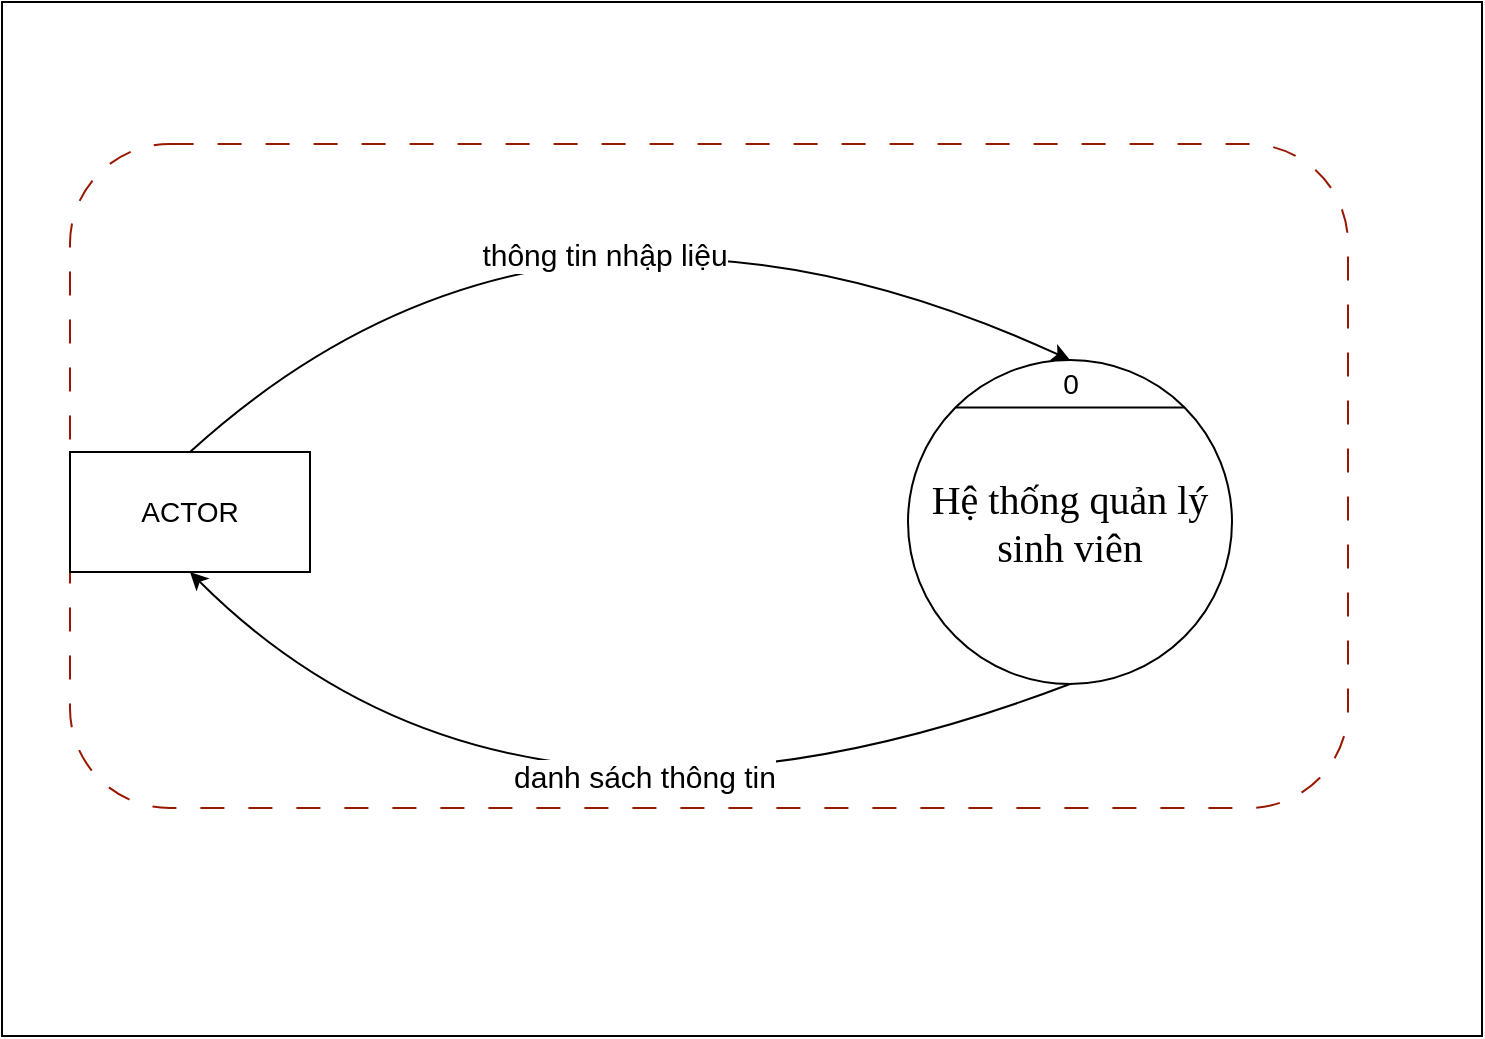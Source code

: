 <mxfile>
    <diagram id="j-uJXnGUIdLNTWB56Ykf" name="Page-1">
        <mxGraphModel dx="1018" dy="690" grid="0" gridSize="10" guides="1" tooltips="1" connect="1" arrows="1" fold="1" page="1" pageScale="1" pageWidth="850" pageHeight="1400" math="0" shadow="0">
            <root>
                <mxCell id="0"/>
                <mxCell id="1" parent="0"/>
                <mxCell id="29" value="" style="rounded=1;whiteSpace=wrap;html=1;fontSize=14;verticalAlign=bottom;strokeColor=#991700;dashed=1;dashPattern=12 12;" parent="1" vertex="1">
                    <mxGeometry x="110" y="251" width="639" height="332" as="geometry"/>
                </mxCell>
                <mxCell id="8" value="" style="group;fontStyle=0" parent="1" vertex="1" connectable="0">
                    <mxGeometry x="529" y="359" width="233" height="301" as="geometry"/>
                </mxCell>
                <mxCell id="14" value="" style="group" parent="8" vertex="1" connectable="0">
                    <mxGeometry width="233" height="301" as="geometry"/>
                </mxCell>
                <mxCell id="2" value="&lt;div&gt;&lt;span style=&quot;font-family: &amp;quot;Times New Roman&amp;quot;;&quot;&gt;&lt;font color=&quot;#000000&quot; style=&quot;font-size: 20px;&quot;&gt;Hệ thống quản lý sinh viên&lt;/font&gt;&lt;/span&gt;&lt;/div&gt;" style="ellipse;whiteSpace=wrap;html=1;aspect=fixed;" parent="14" vertex="1">
                    <mxGeometry width="162" height="162" as="geometry"/>
                </mxCell>
                <mxCell id="3" value="0" style="text;html=1;strokeColor=none;fillColor=none;align=center;verticalAlign=middle;whiteSpace=wrap;rounded=0;fontSize=14;fontColor=#000000;" parent="14" vertex="1">
                    <mxGeometry x="63.5" width="35" height="24" as="geometry"/>
                </mxCell>
                <mxCell id="5" value="" style="endArrow=none;html=1;fontSize=20;fontColor=#FFFFFF;exitX=0;exitY=0;exitDx=0;exitDy=0;entryX=1;entryY=0;entryDx=0;entryDy=0;" parent="14" source="2" target="2" edge="1">
                    <mxGeometry width="50" height="50" relative="1" as="geometry">
                        <mxPoint x="391" y="311" as="sourcePoint"/>
                        <mxPoint x="441" y="261" as="targetPoint"/>
                    </mxGeometry>
                </mxCell>
                <mxCell id="10" value="&lt;font color=&quot;#000000&quot;&gt;ACTOR&lt;/font&gt;" style="rounded=0;whiteSpace=wrap;html=1;fontSize=14;fontColor=#FFFFFF;" parent="1" vertex="1">
                    <mxGeometry x="110" y="405" width="120" height="60" as="geometry"/>
                </mxCell>
                <mxCell id="90" value="thông tin nhập liệu" style="curved=1;endArrow=classic;html=1;fontSize=15;exitX=0.5;exitY=0;exitDx=0;exitDy=0;entryX=0.5;entryY=0;entryDx=0;entryDy=0;" edge="1" parent="1" source="10" target="2">
                    <mxGeometry x="0.116" y="-49" width="50" height="50" relative="1" as="geometry">
                        <mxPoint x="510.108" y="196.892" as="sourcePoint"/>
                        <mxPoint x="630" y="347" as="targetPoint"/>
                        <Array as="points">
                            <mxPoint x="351" y="240"/>
                        </Array>
                        <mxPoint as="offset"/>
                    </mxGeometry>
                </mxCell>
                <mxCell id="91" value="danh sách thông tin" style="curved=1;endArrow=classic;html=1;fontSize=15;entryX=0.5;entryY=1;entryDx=0;entryDy=0;exitX=0.5;exitY=1;exitDx=0;exitDy=0;" edge="1" parent="1" source="2" target="10">
                    <mxGeometry x="-0.178" y="-33" width="50" height="50" relative="1" as="geometry">
                        <mxPoint x="216" y="552" as="sourcePoint"/>
                        <mxPoint x="630" y="346.0" as="targetPoint"/>
                        <Array as="points">
                            <mxPoint x="332" y="627"/>
                        </Array>
                        <mxPoint x="1" as="offset"/>
                    </mxGeometry>
                </mxCell>
                <mxCell id="93" value="" style="rounded=0;whiteSpace=wrap;html=1;fontColor=#000000;fillColor=none;gradientColor=none;" vertex="1" parent="1">
                    <mxGeometry x="76" y="180" width="740" height="517" as="geometry"/>
                </mxCell>
            </root>
        </mxGraphModel>
    </diagram>
</mxfile>